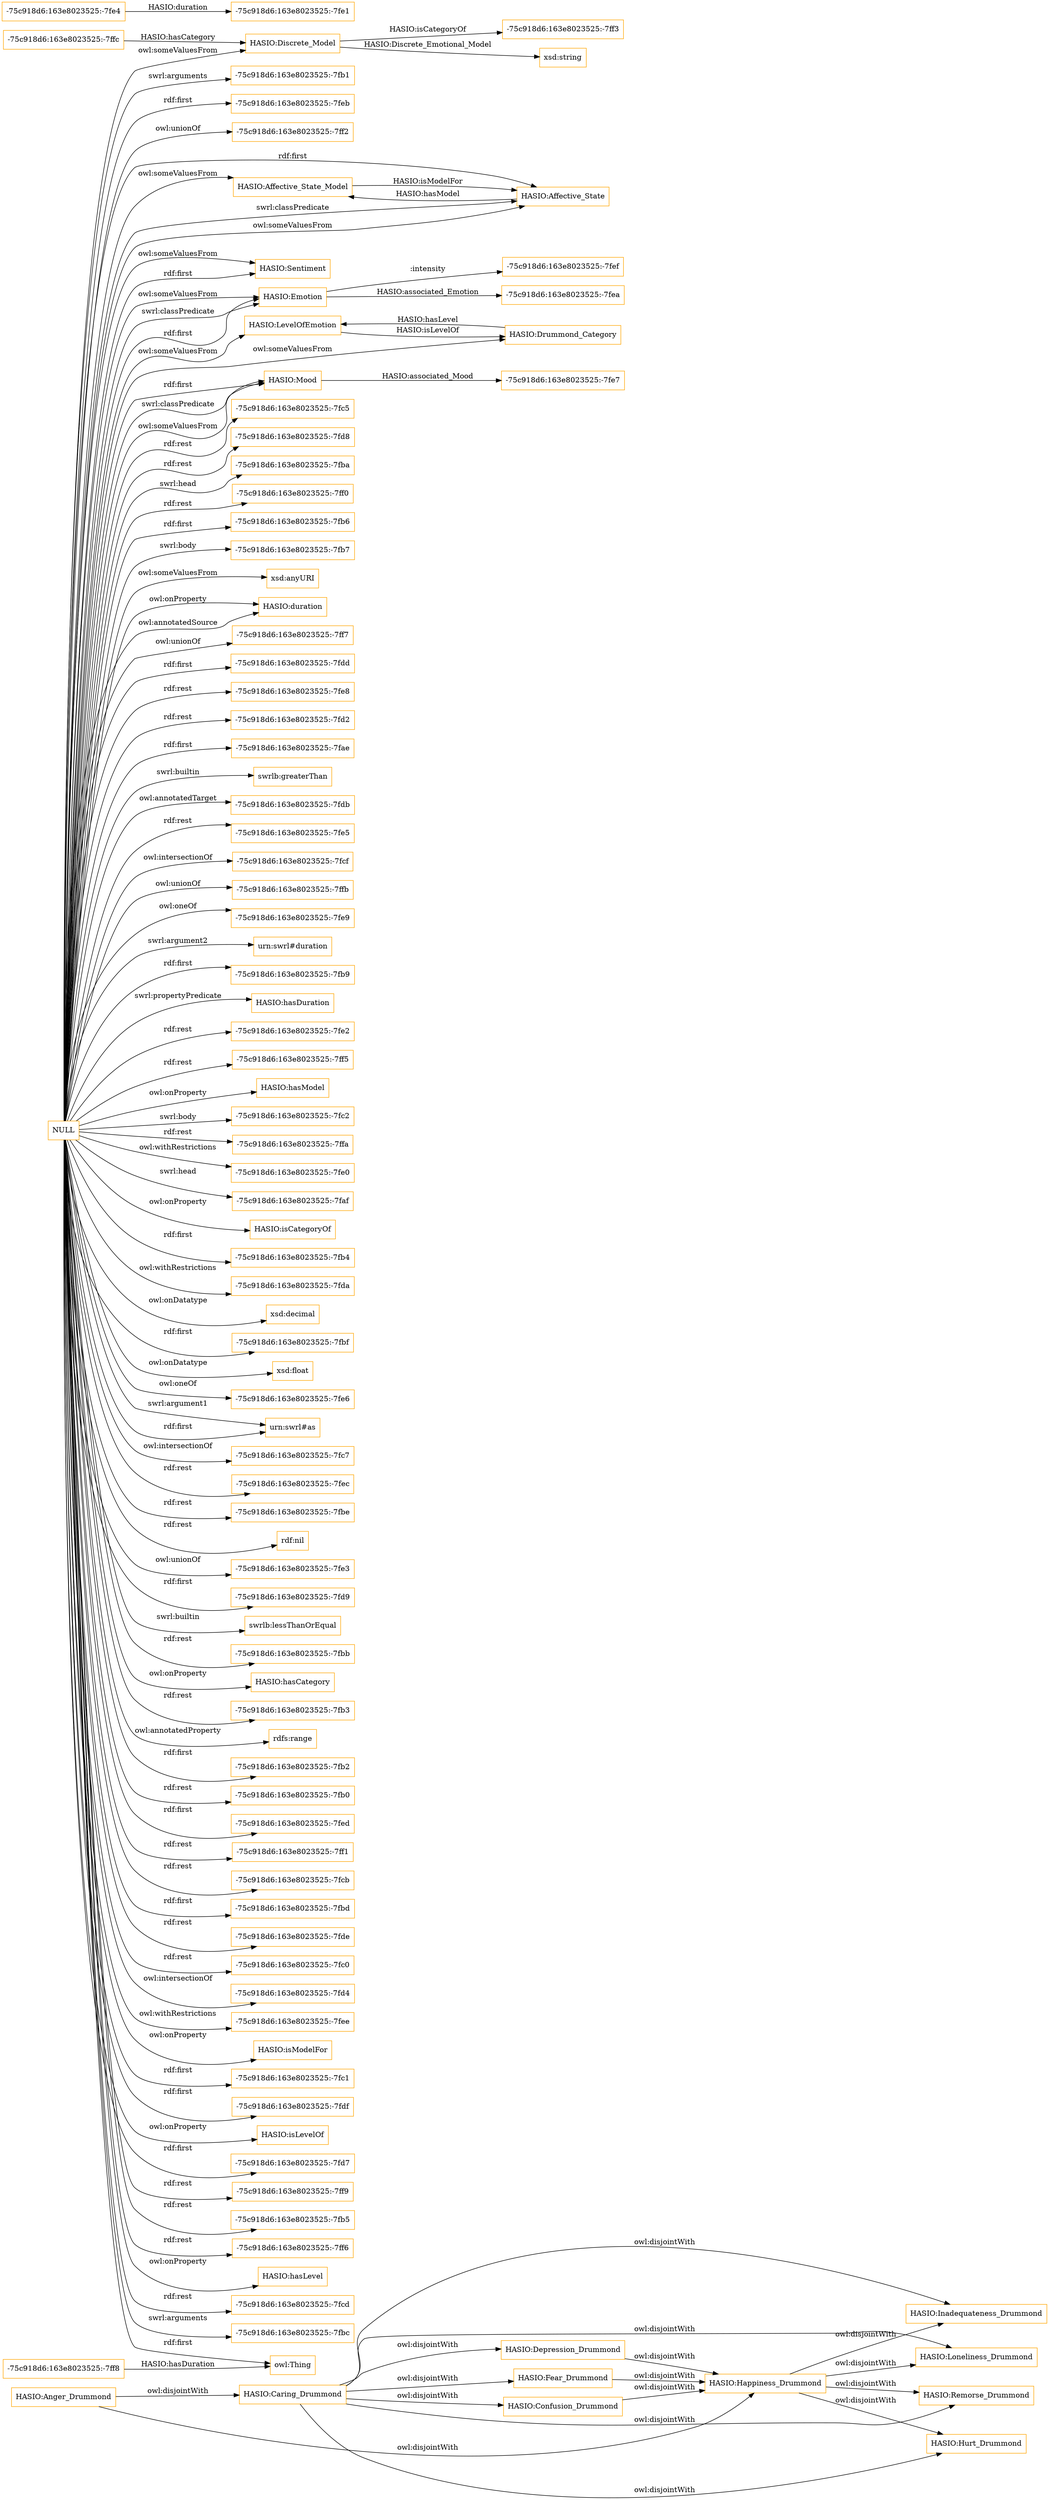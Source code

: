 digraph ar2dtool_diagram { 
rankdir=LR;
size="1501"
node [shape = rectangle, color="orange"]; "HASIO:Happiness_Drummond" "HASIO:Affective_State_Model" "HASIO:Loneliness_Drummond" "HASIO:Sentiment" "HASIO:Emotion" "-75c918d6:163e8023525:-7ffc" "HASIO:Affective_State" "HASIO:LevelOfEmotion" "HASIO:Confusion_Drummond" "HASIO:Mood" "-75c918d6:163e8023525:-7fe4" "HASIO:Remorse_Drummond" "HASIO:Anger_Drummond" "HASIO:Inadequateness_Drummond" "HASIO:Fear_Drummond" "HASIO:Depression_Drummond" "HASIO:Drummond_Category" "HASIO:Hurt_Drummond" "HASIO:Caring_Drummond" "-75c918d6:163e8023525:-7ff8" "-75c918d6:163e8023525:-7ff3" "HASIO:Discrete_Model" ; /*classes style*/
	"NULL" -> "HASIO:Drummond_Category" [ label = "owl:someValuesFrom" ];
	"NULL" -> "-75c918d6:163e8023525:-7fd8" [ label = "rdf:rest" ];
	"NULL" -> "-75c918d6:163e8023525:-7fba" [ label = "swrl:head" ];
	"NULL" -> "-75c918d6:163e8023525:-7ff0" [ label = "rdf:rest" ];
	"NULL" -> "-75c918d6:163e8023525:-7fb6" [ label = "rdf:first" ];
	"NULL" -> "-75c918d6:163e8023525:-7fb7" [ label = "swrl:body" ];
	"NULL" -> "xsd:anyURI" [ label = "owl:someValuesFrom" ];
	"NULL" -> "HASIO:duration" [ label = "owl:onProperty" ];
	"NULL" -> "-75c918d6:163e8023525:-7ff7" [ label = "owl:unionOf" ];
	"NULL" -> "-75c918d6:163e8023525:-7fdd" [ label = "rdf:first" ];
	"NULL" -> "-75c918d6:163e8023525:-7fe8" [ label = "rdf:rest" ];
	"NULL" -> "-75c918d6:163e8023525:-7fd2" [ label = "rdf:rest" ];
	"NULL" -> "-75c918d6:163e8023525:-7fae" [ label = "rdf:first" ];
	"NULL" -> "swrlb:greaterThan" [ label = "swrl:builtin" ];
	"NULL" -> "-75c918d6:163e8023525:-7fdb" [ label = "owl:annotatedTarget" ];
	"NULL" -> "-75c918d6:163e8023525:-7fe5" [ label = "rdf:rest" ];
	"NULL" -> "HASIO:Discrete_Model" [ label = "owl:someValuesFrom" ];
	"NULL" -> "-75c918d6:163e8023525:-7fcf" [ label = "owl:intersectionOf" ];
	"NULL" -> "-75c918d6:163e8023525:-7ffb" [ label = "owl:unionOf" ];
	"NULL" -> "-75c918d6:163e8023525:-7fe9" [ label = "owl:oneOf" ];
	"NULL" -> "urn:swrl#duration" [ label = "swrl:argument2" ];
	"NULL" -> "-75c918d6:163e8023525:-7fb9" [ label = "rdf:first" ];
	"NULL" -> "HASIO:hasDuration" [ label = "swrl:propertyPredicate" ];
	"NULL" -> "-75c918d6:163e8023525:-7fe2" [ label = "rdf:rest" ];
	"NULL" -> "-75c918d6:163e8023525:-7ff5" [ label = "rdf:rest" ];
	"NULL" -> "HASIO:hasModel" [ label = "owl:onProperty" ];
	"NULL" -> "-75c918d6:163e8023525:-7fc2" [ label = "swrl:body" ];
	"NULL" -> "-75c918d6:163e8023525:-7ffa" [ label = "rdf:rest" ];
	"NULL" -> "-75c918d6:163e8023525:-7fe0" [ label = "owl:withRestrictions" ];
	"NULL" -> "-75c918d6:163e8023525:-7faf" [ label = "swrl:head" ];
	"NULL" -> "HASIO:isCategoryOf" [ label = "owl:onProperty" ];
	"NULL" -> "-75c918d6:163e8023525:-7fb4" [ label = "rdf:first" ];
	"NULL" -> "-75c918d6:163e8023525:-7fda" [ label = "owl:withRestrictions" ];
	"NULL" -> "xsd:decimal" [ label = "owl:onDatatype" ];
	"NULL" -> "-75c918d6:163e8023525:-7fbf" [ label = "rdf:first" ];
	"NULL" -> "HASIO:LevelOfEmotion" [ label = "owl:someValuesFrom" ];
	"NULL" -> "xsd:float" [ label = "owl:onDatatype" ];
	"NULL" -> "-75c918d6:163e8023525:-7fe6" [ label = "owl:oneOf" ];
	"NULL" -> "urn:swrl#as" [ label = "swrl:argument1" ];
	"NULL" -> "HASIO:Mood" [ label = "swrl:classPredicate" ];
	"NULL" -> "-75c918d6:163e8023525:-7fc7" [ label = "owl:intersectionOf" ];
	"NULL" -> "HASIO:Affective_State_Model" [ label = "owl:someValuesFrom" ];
	"NULL" -> "-75c918d6:163e8023525:-7fec" [ label = "rdf:rest" ];
	"NULL" -> "HASIO:Emotion" [ label = "swrl:classPredicate" ];
	"NULL" -> "-75c918d6:163e8023525:-7fbe" [ label = "rdf:rest" ];
	"NULL" -> "rdf:nil" [ label = "rdf:rest" ];
	"NULL" -> "-75c918d6:163e8023525:-7fe3" [ label = "owl:unionOf" ];
	"NULL" -> "-75c918d6:163e8023525:-7fd9" [ label = "rdf:first" ];
	"NULL" -> "swrlb:lessThanOrEqual" [ label = "swrl:builtin" ];
	"NULL" -> "-75c918d6:163e8023525:-7fbb" [ label = "rdf:rest" ];
	"NULL" -> "HASIO:hasCategory" [ label = "owl:onProperty" ];
	"NULL" -> "HASIO:Mood" [ label = "owl:someValuesFrom" ];
	"NULL" -> "-75c918d6:163e8023525:-7fb3" [ label = "rdf:rest" ];
	"NULL" -> "rdfs:range" [ label = "owl:annotatedProperty" ];
	"NULL" -> "HASIO:Affective_State" [ label = "swrl:classPredicate" ];
	"NULL" -> "-75c918d6:163e8023525:-7fb2" [ label = "rdf:first" ];
	"NULL" -> "HASIO:Emotion" [ label = "rdf:first" ];
	"NULL" -> "HASIO:Sentiment" [ label = "owl:someValuesFrom" ];
	"NULL" -> "-75c918d6:163e8023525:-7fb0" [ label = "rdf:rest" ];
	"NULL" -> "-75c918d6:163e8023525:-7fed" [ label = "rdf:first" ];
	"NULL" -> "-75c918d6:163e8023525:-7ff1" [ label = "rdf:rest" ];
	"NULL" -> "-75c918d6:163e8023525:-7fcb" [ label = "rdf:rest" ];
	"NULL" -> "-75c918d6:163e8023525:-7fbd" [ label = "rdf:first" ];
	"NULL" -> "HASIO:duration" [ label = "owl:annotatedSource" ];
	"NULL" -> "owl:Thing" [ label = "rdf:first" ];
	"NULL" -> "-75c918d6:163e8023525:-7fde" [ label = "rdf:rest" ];
	"NULL" -> "HASIO:Emotion" [ label = "owl:someValuesFrom" ];
	"NULL" -> "-75c918d6:163e8023525:-7fc0" [ label = "rdf:rest" ];
	"NULL" -> "HASIO:Affective_State" [ label = "owl:someValuesFrom" ];
	"NULL" -> "-75c918d6:163e8023525:-7fd4" [ label = "owl:intersectionOf" ];
	"NULL" -> "-75c918d6:163e8023525:-7fee" [ label = "owl:withRestrictions" ];
	"NULL" -> "HASIO:isModelFor" [ label = "owl:onProperty" ];
	"NULL" -> "-75c918d6:163e8023525:-7fc1" [ label = "rdf:first" ];
	"NULL" -> "urn:swrl#as" [ label = "rdf:first" ];
	"NULL" -> "-75c918d6:163e8023525:-7fdf" [ label = "rdf:first" ];
	"NULL" -> "HASIO:isLevelOf" [ label = "owl:onProperty" ];
	"NULL" -> "-75c918d6:163e8023525:-7fd7" [ label = "rdf:first" ];
	"NULL" -> "-75c918d6:163e8023525:-7ff9" [ label = "rdf:rest" ];
	"NULL" -> "HASIO:Mood" [ label = "rdf:first" ];
	"NULL" -> "-75c918d6:163e8023525:-7fb5" [ label = "rdf:rest" ];
	"NULL" -> "HASIO:Affective_State" [ label = "rdf:first" ];
	"NULL" -> "-75c918d6:163e8023525:-7ff6" [ label = "rdf:rest" ];
	"NULL" -> "HASIO:hasLevel" [ label = "owl:onProperty" ];
	"NULL" -> "-75c918d6:163e8023525:-7fcd" [ label = "rdf:rest" ];
	"NULL" -> "-75c918d6:163e8023525:-7fbc" [ label = "swrl:arguments" ];
	"NULL" -> "HASIO:Sentiment" [ label = "rdf:first" ];
	"NULL" -> "-75c918d6:163e8023525:-7fb1" [ label = "swrl:arguments" ];
	"NULL" -> "-75c918d6:163e8023525:-7feb" [ label = "rdf:first" ];
	"NULL" -> "-75c918d6:163e8023525:-7ff2" [ label = "owl:unionOf" ];
	"NULL" -> "-75c918d6:163e8023525:-7fc5" [ label = "rdf:rest" ];
	"HASIO:Anger_Drummond" -> "HASIO:Happiness_Drummond" [ label = "owl:disjointWith" ];
	"HASIO:Anger_Drummond" -> "HASIO:Caring_Drummond" [ label = "owl:disjointWith" ];
	"HASIO:Depression_Drummond" -> "HASIO:Happiness_Drummond" [ label = "owl:disjointWith" ];
	"HASIO:Caring_Drummond" -> "HASIO:Remorse_Drummond" [ label = "owl:disjointWith" ];
	"HASIO:Caring_Drummond" -> "HASIO:Loneliness_Drummond" [ label = "owl:disjointWith" ];
	"HASIO:Caring_Drummond" -> "HASIO:Inadequateness_Drummond" [ label = "owl:disjointWith" ];
	"HASIO:Caring_Drummond" -> "HASIO:Hurt_Drummond" [ label = "owl:disjointWith" ];
	"HASIO:Caring_Drummond" -> "HASIO:Fear_Drummond" [ label = "owl:disjointWith" ];
	"HASIO:Caring_Drummond" -> "HASIO:Depression_Drummond" [ label = "owl:disjointWith" ];
	"HASIO:Caring_Drummond" -> "HASIO:Confusion_Drummond" [ label = "owl:disjointWith" ];
	"HASIO:Happiness_Drummond" -> "HASIO:Remorse_Drummond" [ label = "owl:disjointWith" ];
	"HASIO:Happiness_Drummond" -> "HASIO:Loneliness_Drummond" [ label = "owl:disjointWith" ];
	"HASIO:Happiness_Drummond" -> "HASIO:Inadequateness_Drummond" [ label = "owl:disjointWith" ];
	"HASIO:Happiness_Drummond" -> "HASIO:Hurt_Drummond" [ label = "owl:disjointWith" ];
	"HASIO:Confusion_Drummond" -> "HASIO:Happiness_Drummond" [ label = "owl:disjointWith" ];
	"HASIO:Fear_Drummond" -> "HASIO:Happiness_Drummond" [ label = "owl:disjointWith" ];
	"HASIO:Mood" -> "-75c918d6:163e8023525:-7fe7" [ label = "HASIO:associated_Mood" ];
	"HASIO:Discrete_Model" -> "xsd:string" [ label = "HASIO:Discrete_Emotional_Model" ];
	"HASIO:Emotion" -> "-75c918d6:163e8023525:-7fef" [ label = ":intensity" ];
	"HASIO:LevelOfEmotion" -> "HASIO:Drummond_Category" [ label = "HASIO:isLevelOf" ];
	"HASIO:Drummond_Category" -> "HASIO:LevelOfEmotion" [ label = "HASIO:hasLevel" ];
	"HASIO:Emotion" -> "-75c918d6:163e8023525:-7fea" [ label = "HASIO:associated_Emotion" ];
	"-75c918d6:163e8023525:-7ffc" -> "HASIO:Discrete_Model" [ label = "HASIO:hasCategory" ];
	"HASIO:Affective_State_Model" -> "HASIO:Affective_State" [ label = "HASIO:isModelFor" ];
	"HASIO:Discrete_Model" -> "-75c918d6:163e8023525:-7ff3" [ label = "HASIO:isCategoryOf" ];
	"-75c918d6:163e8023525:-7fe4" -> "-75c918d6:163e8023525:-7fe1" [ label = "HASIO:duration" ];
	"HASIO:Affective_State" -> "HASIO:Affective_State_Model" [ label = "HASIO:hasModel" ];
	"-75c918d6:163e8023525:-7ff8" -> "owl:Thing" [ label = "HASIO:hasDuration" ];

}
